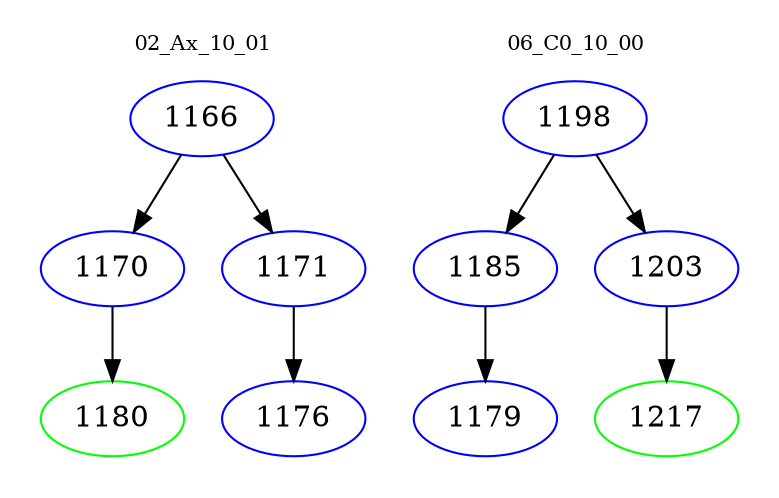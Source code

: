 digraph{
subgraph cluster_0 {
color = white
label = "02_Ax_10_01";
fontsize=10;
T0_1166 [label="1166", color="blue"]
T0_1166 -> T0_1170 [color="black"]
T0_1170 [label="1170", color="blue"]
T0_1170 -> T0_1180 [color="black"]
T0_1180 [label="1180", color="green"]
T0_1166 -> T0_1171 [color="black"]
T0_1171 [label="1171", color="blue"]
T0_1171 -> T0_1176 [color="black"]
T0_1176 [label="1176", color="blue"]
}
subgraph cluster_1 {
color = white
label = "06_C0_10_00";
fontsize=10;
T1_1198 [label="1198", color="blue"]
T1_1198 -> T1_1185 [color="black"]
T1_1185 [label="1185", color="blue"]
T1_1185 -> T1_1179 [color="black"]
T1_1179 [label="1179", color="blue"]
T1_1198 -> T1_1203 [color="black"]
T1_1203 [label="1203", color="blue"]
T1_1203 -> T1_1217 [color="black"]
T1_1217 [label="1217", color="green"]
}
}
